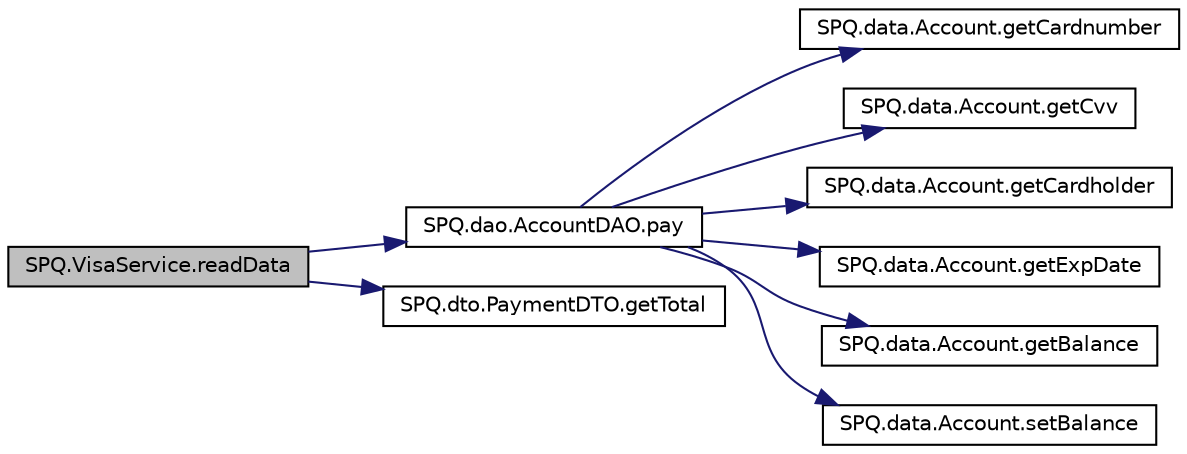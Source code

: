 digraph "SPQ.VisaService.readData"
{
  edge [fontname="Helvetica",fontsize="10",labelfontname="Helvetica",labelfontsize="10"];
  node [fontname="Helvetica",fontsize="10",shape=record];
  rankdir="LR";
  Node2 [label="SPQ.VisaService.readData",height=0.2,width=0.4,color="black", fillcolor="grey75", style="filled", fontcolor="black"];
  Node2 -> Node3 [color="midnightblue",fontsize="10",style="solid",fontname="Helvetica"];
  Node3 [label="SPQ.dao.AccountDAO.pay",height=0.2,width=0.4,color="black", fillcolor="white", style="filled",URL="$class_s_p_q_1_1dao_1_1_account_d_a_o.html#ad40cd6129f180d4cb235c00756b53930"];
  Node3 -> Node4 [color="midnightblue",fontsize="10",style="solid",fontname="Helvetica"];
  Node4 [label="SPQ.data.Account.getCardnumber",height=0.2,width=0.4,color="black", fillcolor="white", style="filled",URL="$class_s_p_q_1_1data_1_1_account.html#a54797a8ae92cb43fa9126700579ca9bf"];
  Node3 -> Node5 [color="midnightblue",fontsize="10",style="solid",fontname="Helvetica"];
  Node5 [label="SPQ.data.Account.getCvv",height=0.2,width=0.4,color="black", fillcolor="white", style="filled",URL="$class_s_p_q_1_1data_1_1_account.html#a6f30fcec03cf6e342b7c6d932166ebb1"];
  Node3 -> Node6 [color="midnightblue",fontsize="10",style="solid",fontname="Helvetica"];
  Node6 [label="SPQ.data.Account.getCardholder",height=0.2,width=0.4,color="black", fillcolor="white", style="filled",URL="$class_s_p_q_1_1data_1_1_account.html#ab4297cf24cbff2975364306a31e75db9"];
  Node3 -> Node7 [color="midnightblue",fontsize="10",style="solid",fontname="Helvetica"];
  Node7 [label="SPQ.data.Account.getExpDate",height=0.2,width=0.4,color="black", fillcolor="white", style="filled",URL="$class_s_p_q_1_1data_1_1_account.html#a6980881f5f4cd0af58f6ccdc8d6916fc"];
  Node3 -> Node8 [color="midnightblue",fontsize="10",style="solid",fontname="Helvetica"];
  Node8 [label="SPQ.data.Account.getBalance",height=0.2,width=0.4,color="black", fillcolor="white", style="filled",URL="$class_s_p_q_1_1data_1_1_account.html#a39cb32b817edf85d7cf23d9b39bb0dc5"];
  Node3 -> Node9 [color="midnightblue",fontsize="10",style="solid",fontname="Helvetica"];
  Node9 [label="SPQ.data.Account.setBalance",height=0.2,width=0.4,color="black", fillcolor="white", style="filled",URL="$class_s_p_q_1_1data_1_1_account.html#a7ac2f177ba411765320259ed3a63b5b2"];
  Node2 -> Node10 [color="midnightblue",fontsize="10",style="solid",fontname="Helvetica"];
  Node10 [label="SPQ.dto.PaymentDTO.getTotal",height=0.2,width=0.4,color="black", fillcolor="white", style="filled",URL="$class_s_p_q_1_1dto_1_1_payment_d_t_o.html#a04cd2104d07971407126fcf75ef17d5b"];
}
